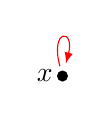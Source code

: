 
\begin{tikzpicture}[>=latex]

	\node (x) at (0,0) {};

	\fill (x) circle (2pt);
	\node[left] at (x) {$x$};

	\path[->,red] (x) edge[loop above] (x) ;

\end{tikzpicture}
